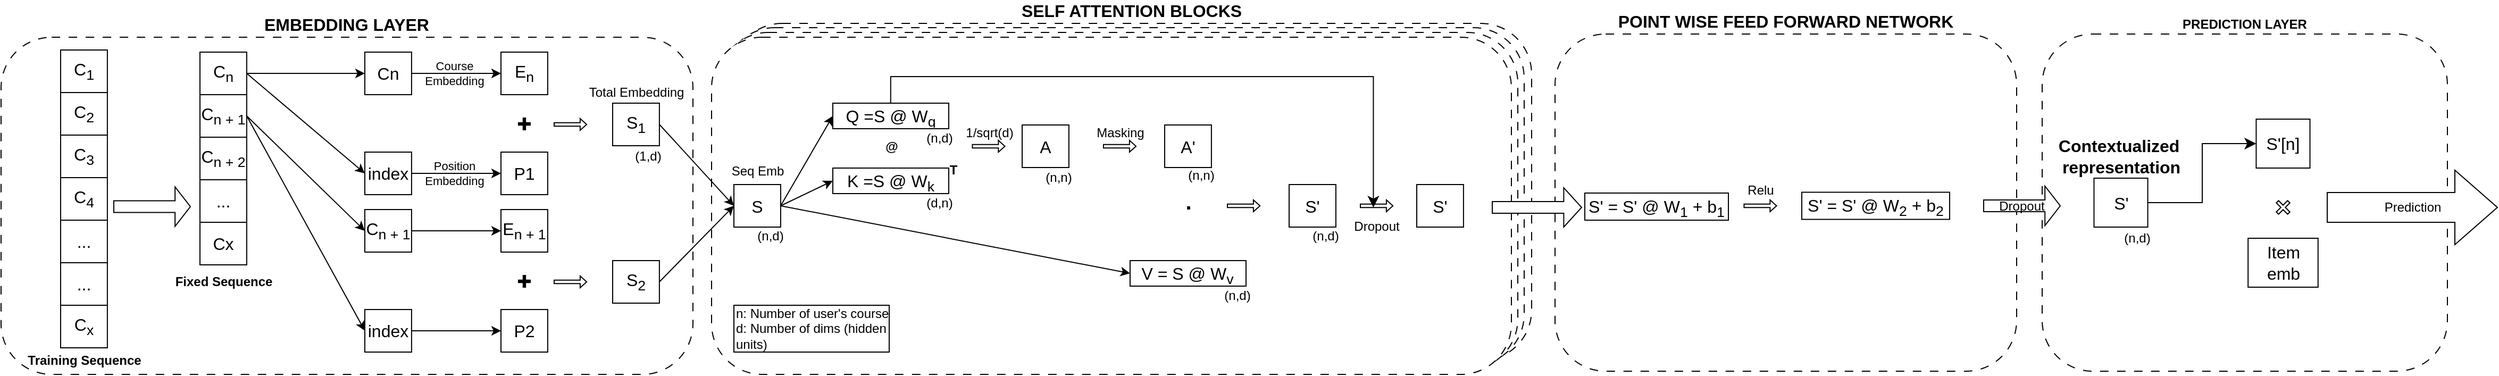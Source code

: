 <mxfile version="26.2.13">
  <diagram name="SELF_ATTENTION_LAYER" id="ycd4AqWMqtb6JNKQn1Xa">
    <mxGraphModel dx="1115" dy="412" grid="0" gridSize="10" guides="1" tooltips="1" connect="1" arrows="1" fold="1" page="0" pageScale="1" pageWidth="850" pageHeight="1100" math="0" shadow="0">
      <root>
        <mxCell id="0" />
        <mxCell id="1" parent="0" />
        <mxCell id="j9KJ5yuXrT_S9AdhNe95-25" value="&lt;b&gt;PREDICTION LAYER&lt;/b&gt;" style="rounded=1;whiteSpace=wrap;html=1;dashed=1;dashPattern=8 8;labelPosition=center;verticalLabelPosition=top;align=center;verticalAlign=bottom;" parent="1" vertex="1">
          <mxGeometry x="1712" y="216" width="381" height="317" as="geometry" />
        </mxCell>
        <mxCell id="j9KJ5yuXrT_S9AdhNe95-22" value="&lt;b&gt;&lt;font style=&quot;font-size: 16px;&quot;&gt;SELF ATTENTION BLOCKS&lt;/font&gt;&lt;/b&gt;" style="rounded=1;whiteSpace=wrap;html=1;dashed=1;dashPattern=8 8;labelPosition=center;verticalLabelPosition=top;align=center;verticalAlign=bottom;" parent="1" vertex="1">
          <mxGeometry x="480" y="206" width="752" height="317" as="geometry" />
        </mxCell>
        <mxCell id="j9KJ5yuXrT_S9AdhNe95-24" value="" style="rounded=1;whiteSpace=wrap;html=1;dashed=1;dashPattern=8 8;labelPosition=center;verticalLabelPosition=top;align=center;verticalAlign=bottom;" parent="1" vertex="1">
          <mxGeometry x="473" y="210" width="752" height="317" as="geometry" />
        </mxCell>
        <mxCell id="j9KJ5yuXrT_S9AdhNe95-23" value="" style="rounded=1;whiteSpace=wrap;html=1;dashed=1;dashPattern=8 8;labelPosition=center;verticalLabelPosition=top;align=center;verticalAlign=bottom;" parent="1" vertex="1">
          <mxGeometry x="467" y="214.5" width="752" height="317" as="geometry" />
        </mxCell>
        <mxCell id="j9KJ5yuXrT_S9AdhNe95-2" value="&lt;b&gt;&lt;font style=&quot;font-size: 16px;&quot;&gt;EMBEDDING LAYER&lt;/font&gt;&lt;/b&gt;" style="rounded=1;whiteSpace=wrap;html=1;dashed=1;dashPattern=8 8;labelPosition=center;verticalLabelPosition=top;align=center;verticalAlign=bottom;" parent="1" vertex="1">
          <mxGeometry x="-207" y="219" width="650.48" height="317" as="geometry" />
        </mxCell>
        <mxCell id="rvzsoMnx6y7NhFi0UlCl-1" value="" style="rounded=1;whiteSpace=wrap;html=1;dashed=1;dashPattern=8 8;labelPosition=center;verticalLabelPosition=top;align=center;verticalAlign=bottom;" parent="1" vertex="1">
          <mxGeometry x="461" y="219" width="752" height="317" as="geometry" />
        </mxCell>
        <mxCell id="rvzsoMnx6y7NhFi0UlCl-27" value="" style="group" parent="1" vertex="1" connectable="0">
          <mxGeometry x="-29.02" y="194" width="62" height="239" as="geometry" />
        </mxCell>
        <mxCell id="rvzsoMnx6y7NhFi0UlCl-3" value="" style="shape=table;startSize=0;container=1;collapsible=0;childLayout=tableLayout;fontSize=16;" parent="rvzsoMnx6y7NhFi0UlCl-27" vertex="1">
          <mxGeometry x="9.02" y="39" width="43.952" height="200" as="geometry" />
        </mxCell>
        <mxCell id="rvzsoMnx6y7NhFi0UlCl-24" style="shape=tableRow;horizontal=0;startSize=0;swimlaneHead=0;swimlaneBody=0;strokeColor=inherit;top=0;left=0;bottom=0;right=0;collapsible=0;dropTarget=0;fillColor=none;points=[[0,0.5],[1,0.5]];portConstraint=eastwest;fontSize=16;" parent="rvzsoMnx6y7NhFi0UlCl-3" vertex="1">
          <mxGeometry width="43.952" height="40" as="geometry" />
        </mxCell>
        <mxCell id="rvzsoMnx6y7NhFi0UlCl-25" value="C&lt;sub&gt;n&lt;/sub&gt;" style="shape=partialRectangle;html=1;whiteSpace=wrap;connectable=0;strokeColor=inherit;overflow=hidden;fillColor=none;top=0;left=0;bottom=0;right=0;pointerEvents=1;fontSize=16;" parent="rvzsoMnx6y7NhFi0UlCl-24" vertex="1">
          <mxGeometry width="44" height="40" as="geometry">
            <mxRectangle width="44" height="40" as="alternateBounds" />
          </mxGeometry>
        </mxCell>
        <mxCell id="rvzsoMnx6y7NhFi0UlCl-22" style="shape=tableRow;horizontal=0;startSize=0;swimlaneHead=0;swimlaneBody=0;strokeColor=inherit;top=0;left=0;bottom=0;right=0;collapsible=0;dropTarget=0;fillColor=none;points=[[0,0.5],[1,0.5]];portConstraint=eastwest;fontSize=16;" parent="rvzsoMnx6y7NhFi0UlCl-3" vertex="1">
          <mxGeometry y="40" width="43.952" height="40" as="geometry" />
        </mxCell>
        <mxCell id="rvzsoMnx6y7NhFi0UlCl-23" value="C&lt;sub&gt;n + 1&lt;/sub&gt;" style="shape=partialRectangle;html=1;whiteSpace=wrap;connectable=0;strokeColor=inherit;overflow=hidden;fillColor=none;top=0;left=0;bottom=0;right=0;pointerEvents=1;fontSize=16;" parent="rvzsoMnx6y7NhFi0UlCl-22" vertex="1">
          <mxGeometry width="44" height="40" as="geometry">
            <mxRectangle width="44" height="40" as="alternateBounds" />
          </mxGeometry>
        </mxCell>
        <mxCell id="rvzsoMnx6y7NhFi0UlCl-4" value="" style="shape=tableRow;horizontal=0;startSize=0;swimlaneHead=0;swimlaneBody=0;strokeColor=inherit;top=0;left=0;bottom=0;right=0;collapsible=0;dropTarget=0;fillColor=none;points=[[0,0.5],[1,0.5]];portConstraint=eastwest;fontSize=16;" parent="rvzsoMnx6y7NhFi0UlCl-3" vertex="1">
          <mxGeometry y="80" width="43.952" height="40" as="geometry" />
        </mxCell>
        <mxCell id="rvzsoMnx6y7NhFi0UlCl-5" value="C&lt;sub&gt;n + 2&lt;/sub&gt;" style="shape=partialRectangle;html=1;whiteSpace=wrap;connectable=0;strokeColor=inherit;overflow=hidden;fillColor=none;top=0;left=0;bottom=0;right=0;pointerEvents=1;fontSize=16;" parent="rvzsoMnx6y7NhFi0UlCl-4" vertex="1">
          <mxGeometry width="44" height="40" as="geometry">
            <mxRectangle width="44" height="40" as="alternateBounds" />
          </mxGeometry>
        </mxCell>
        <mxCell id="rvzsoMnx6y7NhFi0UlCl-8" value="" style="shape=tableRow;horizontal=0;startSize=0;swimlaneHead=0;swimlaneBody=0;strokeColor=inherit;top=0;left=0;bottom=0;right=0;collapsible=0;dropTarget=0;fillColor=none;points=[[0,0.5],[1,0.5]];portConstraint=eastwest;fontSize=16;" parent="rvzsoMnx6y7NhFi0UlCl-3" vertex="1">
          <mxGeometry y="120" width="43.952" height="40" as="geometry" />
        </mxCell>
        <mxCell id="rvzsoMnx6y7NhFi0UlCl-9" value="..." style="shape=partialRectangle;html=1;whiteSpace=wrap;connectable=0;strokeColor=inherit;overflow=hidden;fillColor=none;top=0;left=0;bottom=0;right=0;pointerEvents=1;fontSize=16;" parent="rvzsoMnx6y7NhFi0UlCl-8" vertex="1">
          <mxGeometry width="44" height="40" as="geometry">
            <mxRectangle width="44" height="40" as="alternateBounds" />
          </mxGeometry>
        </mxCell>
        <mxCell id="rvzsoMnx6y7NhFi0UlCl-12" value="" style="shape=tableRow;horizontal=0;startSize=0;swimlaneHead=0;swimlaneBody=0;strokeColor=inherit;top=0;left=0;bottom=0;right=0;collapsible=0;dropTarget=0;fillColor=none;points=[[0,0.5],[1,0.5]];portConstraint=eastwest;fontSize=16;" parent="rvzsoMnx6y7NhFi0UlCl-3" vertex="1">
          <mxGeometry y="160" width="43.952" height="40" as="geometry" />
        </mxCell>
        <mxCell id="rvzsoMnx6y7NhFi0UlCl-13" value="Cx" style="shape=partialRectangle;html=1;whiteSpace=wrap;connectable=0;strokeColor=inherit;overflow=hidden;fillColor=none;top=0;left=0;bottom=0;right=0;pointerEvents=1;fontSize=16;" parent="rvzsoMnx6y7NhFi0UlCl-12" vertex="1">
          <mxGeometry width="44" height="40" as="geometry">
            <mxRectangle width="44" height="40" as="alternateBounds" />
          </mxGeometry>
        </mxCell>
        <mxCell id="rvzsoMnx6y7NhFi0UlCl-28" value="" style="endArrow=classic;html=1;rounded=0;exitX=1;exitY=0.5;exitDx=0;exitDy=0;entryX=0;entryY=0.5;entryDx=0;entryDy=0;" parent="1" source="rvzsoMnx6y7NhFi0UlCl-24" target="rvzsoMnx6y7NhFi0UlCl-30" edge="1">
          <mxGeometry width="50" height="50" relative="1" as="geometry">
            <mxPoint x="181" y="346" as="sourcePoint" />
            <mxPoint x="231" y="296" as="targetPoint" />
          </mxGeometry>
        </mxCell>
        <mxCell id="rvzsoMnx6y7NhFi0UlCl-29" value="" style="shape=table;startSize=0;container=1;collapsible=0;childLayout=tableLayout;fontSize=16;" parent="1" vertex="1">
          <mxGeometry x="135" y="233" width="43.952" height="40" as="geometry" />
        </mxCell>
        <mxCell id="rvzsoMnx6y7NhFi0UlCl-30" style="shape=tableRow;horizontal=0;startSize=0;swimlaneHead=0;swimlaneBody=0;strokeColor=inherit;top=0;left=0;bottom=0;right=0;collapsible=0;dropTarget=0;fillColor=none;points=[[0,0.5],[1,0.5]];portConstraint=eastwest;fontSize=16;" parent="rvzsoMnx6y7NhFi0UlCl-29" vertex="1">
          <mxGeometry width="43.952" height="40" as="geometry" />
        </mxCell>
        <mxCell id="rvzsoMnx6y7NhFi0UlCl-31" value="Cn" style="shape=partialRectangle;html=1;whiteSpace=wrap;connectable=0;strokeColor=inherit;overflow=hidden;fillColor=none;top=0;left=0;bottom=0;right=0;pointerEvents=1;fontSize=16;" parent="rvzsoMnx6y7NhFi0UlCl-30" vertex="1">
          <mxGeometry width="44" height="40" as="geometry">
            <mxRectangle width="44" height="40" as="alternateBounds" />
          </mxGeometry>
        </mxCell>
        <mxCell id="rvzsoMnx6y7NhFi0UlCl-44" value="" style="shape=table;startSize=0;container=1;collapsible=0;childLayout=tableLayout;fontSize=16;" parent="1" vertex="1">
          <mxGeometry x="135" y="327" width="43.952" height="40" as="geometry" />
        </mxCell>
        <mxCell id="rvzsoMnx6y7NhFi0UlCl-45" style="shape=tableRow;horizontal=0;startSize=0;swimlaneHead=0;swimlaneBody=0;strokeColor=inherit;top=0;left=0;bottom=0;right=0;collapsible=0;dropTarget=0;fillColor=none;points=[[0,0.5],[1,0.5]];portConstraint=eastwest;fontSize=16;" parent="rvzsoMnx6y7NhFi0UlCl-44" vertex="1">
          <mxGeometry width="43.952" height="40" as="geometry" />
        </mxCell>
        <mxCell id="rvzsoMnx6y7NhFi0UlCl-46" value="index" style="shape=partialRectangle;html=1;whiteSpace=wrap;connectable=0;strokeColor=inherit;overflow=hidden;fillColor=none;top=0;left=0;bottom=0;right=0;pointerEvents=1;fontSize=16;" parent="rvzsoMnx6y7NhFi0UlCl-45" vertex="1">
          <mxGeometry width="44" height="40" as="geometry">
            <mxRectangle width="44" height="40" as="alternateBounds" />
          </mxGeometry>
        </mxCell>
        <mxCell id="rvzsoMnx6y7NhFi0UlCl-48" value="" style="endArrow=classic;html=1;rounded=0;exitX=1;exitY=0.5;exitDx=0;exitDy=0;entryX=0;entryY=0.5;entryDx=0;entryDy=0;" parent="1" source="rvzsoMnx6y7NhFi0UlCl-24" target="rvzsoMnx6y7NhFi0UlCl-45" edge="1">
          <mxGeometry width="50" height="50" relative="1" as="geometry">
            <mxPoint x="34" y="263" as="sourcePoint" />
            <mxPoint x="145" y="263" as="targetPoint" />
          </mxGeometry>
        </mxCell>
        <mxCell id="rvzsoMnx6y7NhFi0UlCl-49" value="" style="shape=table;startSize=0;container=1;collapsible=0;childLayout=tableLayout;fontSize=16;" parent="1" vertex="1">
          <mxGeometry x="263" y="233" width="43.952" height="40" as="geometry" />
        </mxCell>
        <mxCell id="rvzsoMnx6y7NhFi0UlCl-50" style="shape=tableRow;horizontal=0;startSize=0;swimlaneHead=0;swimlaneBody=0;strokeColor=inherit;top=0;left=0;bottom=0;right=0;collapsible=0;dropTarget=0;fillColor=none;points=[[0,0.5],[1,0.5]];portConstraint=eastwest;fontSize=16;" parent="rvzsoMnx6y7NhFi0UlCl-49" vertex="1">
          <mxGeometry width="43.952" height="40" as="geometry" />
        </mxCell>
        <mxCell id="rvzsoMnx6y7NhFi0UlCl-51" value="E&lt;sub&gt;n&lt;/sub&gt;" style="shape=partialRectangle;html=1;whiteSpace=wrap;connectable=0;strokeColor=inherit;overflow=hidden;fillColor=none;top=0;left=0;bottom=0;right=0;pointerEvents=1;fontSize=16;" parent="rvzsoMnx6y7NhFi0UlCl-50" vertex="1">
          <mxGeometry width="44" height="40" as="geometry">
            <mxRectangle width="44" height="40" as="alternateBounds" />
          </mxGeometry>
        </mxCell>
        <mxCell id="rvzsoMnx6y7NhFi0UlCl-52" value="" style="shape=table;startSize=0;container=1;collapsible=0;childLayout=tableLayout;fontSize=16;" parent="1" vertex="1">
          <mxGeometry x="263" y="327" width="43.952" height="40" as="geometry" />
        </mxCell>
        <mxCell id="rvzsoMnx6y7NhFi0UlCl-53" style="shape=tableRow;horizontal=0;startSize=0;swimlaneHead=0;swimlaneBody=0;strokeColor=inherit;top=0;left=0;bottom=0;right=0;collapsible=0;dropTarget=0;fillColor=none;points=[[0,0.5],[1,0.5]];portConstraint=eastwest;fontSize=16;" parent="rvzsoMnx6y7NhFi0UlCl-52" vertex="1">
          <mxGeometry width="43.952" height="40" as="geometry" />
        </mxCell>
        <mxCell id="rvzsoMnx6y7NhFi0UlCl-54" value="P1" style="shape=partialRectangle;html=1;whiteSpace=wrap;connectable=0;strokeColor=inherit;overflow=hidden;fillColor=none;top=0;left=0;bottom=0;right=0;pointerEvents=1;fontSize=16;" parent="rvzsoMnx6y7NhFi0UlCl-53" vertex="1">
          <mxGeometry width="44" height="40" as="geometry">
            <mxRectangle width="44" height="40" as="alternateBounds" />
          </mxGeometry>
        </mxCell>
        <mxCell id="rvzsoMnx6y7NhFi0UlCl-55" value="" style="endArrow=classic;html=1;rounded=0;exitX=1;exitY=0.5;exitDx=0;exitDy=0;entryX=0;entryY=0.5;entryDx=0;entryDy=0;" parent="1" source="rvzsoMnx6y7NhFi0UlCl-30" target="rvzsoMnx6y7NhFi0UlCl-50" edge="1">
          <mxGeometry width="50" height="50" relative="1" as="geometry">
            <mxPoint x="177" y="252.76" as="sourcePoint" />
            <mxPoint x="288" y="252.76" as="targetPoint" />
          </mxGeometry>
        </mxCell>
        <mxCell id="rvzsoMnx6y7NhFi0UlCl-56" value="Course&lt;div&gt;Embedding&lt;/div&gt;" style="edgeLabel;html=1;align=center;verticalAlign=middle;resizable=0;points=[];labelBackgroundColor=none;" parent="rvzsoMnx6y7NhFi0UlCl-55" vertex="1" connectable="0">
          <mxGeometry x="-0.059" relative="1" as="geometry">
            <mxPoint as="offset" />
          </mxGeometry>
        </mxCell>
        <mxCell id="rvzsoMnx6y7NhFi0UlCl-58" value="" style="endArrow=classic;html=1;rounded=0;exitX=1;exitY=0.5;exitDx=0;exitDy=0;entryX=0;entryY=0.5;entryDx=0;entryDy=0;" parent="1" source="rvzsoMnx6y7NhFi0UlCl-45" target="rvzsoMnx6y7NhFi0UlCl-53" edge="1">
          <mxGeometry width="50" height="50" relative="1" as="geometry">
            <mxPoint x="185" y="310" as="sourcePoint" />
            <mxPoint x="269" y="310" as="targetPoint" />
          </mxGeometry>
        </mxCell>
        <mxCell id="rvzsoMnx6y7NhFi0UlCl-59" value="Position&lt;div&gt;Embedding&lt;/div&gt;" style="edgeLabel;html=1;align=center;verticalAlign=middle;resizable=0;points=[];labelBackgroundColor=none;" parent="rvzsoMnx6y7NhFi0UlCl-58" vertex="1" connectable="0">
          <mxGeometry x="-0.059" relative="1" as="geometry">
            <mxPoint as="offset" />
          </mxGeometry>
        </mxCell>
        <mxCell id="rvzsoMnx6y7NhFi0UlCl-60" value="" style="shape=cross;whiteSpace=wrap;html=1;fillColor=#000000;" parent="1" vertex="1">
          <mxGeometry x="279.48" y="295" width="11" height="11" as="geometry" />
        </mxCell>
        <mxCell id="rvzsoMnx6y7NhFi0UlCl-64" value="" style="shape=table;startSize=0;container=1;collapsible=0;childLayout=tableLayout;fontSize=16;" parent="1" vertex="1">
          <mxGeometry x="482" y="357.5" width="43.952" height="40" as="geometry" />
        </mxCell>
        <mxCell id="rvzsoMnx6y7NhFi0UlCl-65" style="shape=tableRow;horizontal=0;startSize=0;swimlaneHead=0;swimlaneBody=0;strokeColor=inherit;top=0;left=0;bottom=0;right=0;collapsible=0;dropTarget=0;fillColor=none;points=[[0,0.5],[1,0.5]];portConstraint=eastwest;fontSize=16;" parent="rvzsoMnx6y7NhFi0UlCl-64" vertex="1">
          <mxGeometry width="43.952" height="40" as="geometry" />
        </mxCell>
        <mxCell id="rvzsoMnx6y7NhFi0UlCl-66" value="S" style="shape=partialRectangle;html=1;whiteSpace=wrap;connectable=0;strokeColor=inherit;overflow=hidden;fillColor=none;top=0;left=0;bottom=0;right=0;pointerEvents=1;fontSize=16;" parent="rvzsoMnx6y7NhFi0UlCl-65" vertex="1">
          <mxGeometry width="44" height="40" as="geometry">
            <mxRectangle width="44" height="40" as="alternateBounds" />
          </mxGeometry>
        </mxCell>
        <mxCell id="rvzsoMnx6y7NhFi0UlCl-67" value="Total Embedding" style="text;html=1;align=center;verticalAlign=middle;resizable=0;points=[];autosize=1;strokeColor=none;fillColor=none;" parent="1" vertex="1">
          <mxGeometry x="336.48" y="257.5" width="107" height="26" as="geometry" />
        </mxCell>
        <mxCell id="rvzsoMnx6y7NhFi0UlCl-73" value="" style="shape=table;startSize=0;container=1;collapsible=0;childLayout=tableLayout;fontSize=16;" parent="1" vertex="1">
          <mxGeometry x="575" y="281" width="109" height="24" as="geometry" />
        </mxCell>
        <mxCell id="rvzsoMnx6y7NhFi0UlCl-74" style="shape=tableRow;horizontal=0;startSize=0;swimlaneHead=0;swimlaneBody=0;strokeColor=inherit;top=0;left=0;bottom=0;right=0;collapsible=0;dropTarget=0;fillColor=none;points=[[0,0.5],[1,0.5]];portConstraint=eastwest;fontSize=16;" parent="rvzsoMnx6y7NhFi0UlCl-73" vertex="1">
          <mxGeometry width="109" height="24" as="geometry" />
        </mxCell>
        <mxCell id="rvzsoMnx6y7NhFi0UlCl-75" value="Q =S @ W&lt;sub&gt;q&lt;/sub&gt;" style="shape=partialRectangle;html=1;whiteSpace=wrap;connectable=0;strokeColor=inherit;overflow=hidden;fillColor=none;top=0;left=0;bottom=0;right=0;pointerEvents=1;fontSize=16;" parent="rvzsoMnx6y7NhFi0UlCl-74" vertex="1">
          <mxGeometry width="109" height="24" as="geometry">
            <mxRectangle width="109" height="24" as="alternateBounds" />
          </mxGeometry>
        </mxCell>
        <mxCell id="rvzsoMnx6y7NhFi0UlCl-76" value="" style="shape=table;startSize=0;container=1;collapsible=0;childLayout=tableLayout;fontSize=16;" parent="1" vertex="1">
          <mxGeometry x="575" y="342" width="109" height="24" as="geometry" />
        </mxCell>
        <mxCell id="rvzsoMnx6y7NhFi0UlCl-77" style="shape=tableRow;horizontal=0;startSize=0;swimlaneHead=0;swimlaneBody=0;strokeColor=inherit;top=0;left=0;bottom=0;right=0;collapsible=0;dropTarget=0;fillColor=none;points=[[0,0.5],[1,0.5]];portConstraint=eastwest;fontSize=16;" parent="rvzsoMnx6y7NhFi0UlCl-76" vertex="1">
          <mxGeometry width="109" height="24" as="geometry" />
        </mxCell>
        <mxCell id="rvzsoMnx6y7NhFi0UlCl-78" value="K =S @ W&lt;sub&gt;k&lt;/sub&gt;" style="shape=partialRectangle;html=1;whiteSpace=wrap;connectable=0;strokeColor=inherit;overflow=hidden;fillColor=none;top=0;left=0;bottom=0;right=0;pointerEvents=1;fontSize=16;" parent="rvzsoMnx6y7NhFi0UlCl-77" vertex="1">
          <mxGeometry width="109" height="24" as="geometry">
            <mxRectangle width="109" height="24" as="alternateBounds" />
          </mxGeometry>
        </mxCell>
        <mxCell id="rvzsoMnx6y7NhFi0UlCl-80" value="" style="shape=table;startSize=0;container=1;collapsible=0;childLayout=tableLayout;fontSize=16;" parent="1" vertex="1">
          <mxGeometry x="854.48" y="429" width="109" height="24" as="geometry" />
        </mxCell>
        <mxCell id="rvzsoMnx6y7NhFi0UlCl-81" style="shape=tableRow;horizontal=0;startSize=0;swimlaneHead=0;swimlaneBody=0;strokeColor=inherit;top=0;left=0;bottom=0;right=0;collapsible=0;dropTarget=0;fillColor=none;points=[[0,0.5],[1,0.5]];portConstraint=eastwest;fontSize=16;" parent="rvzsoMnx6y7NhFi0UlCl-80" vertex="1">
          <mxGeometry width="109" height="24" as="geometry" />
        </mxCell>
        <mxCell id="rvzsoMnx6y7NhFi0UlCl-82" value="V = S @ W&lt;sub&gt;v&lt;/sub&gt;" style="shape=partialRectangle;html=1;whiteSpace=wrap;connectable=0;strokeColor=inherit;overflow=hidden;fillColor=none;top=0;left=0;bottom=0;right=0;pointerEvents=1;fontSize=16;" parent="rvzsoMnx6y7NhFi0UlCl-81" vertex="1">
          <mxGeometry width="109" height="24" as="geometry">
            <mxRectangle width="109" height="24" as="alternateBounds" />
          </mxGeometry>
        </mxCell>
        <mxCell id="rvzsoMnx6y7NhFi0UlCl-83" value="" style="endArrow=classic;html=1;rounded=0;exitX=1;exitY=0.5;exitDx=0;exitDy=0;entryX=0;entryY=0.5;entryDx=0;entryDy=0;" parent="1" source="rvzsoMnx6y7NhFi0UlCl-64" target="rvzsoMnx6y7NhFi0UlCl-74" edge="1">
          <mxGeometry width="50" height="50" relative="1" as="geometry">
            <mxPoint x="497" y="322.5" as="sourcePoint" />
            <mxPoint x="547" y="272.5" as="targetPoint" />
          </mxGeometry>
        </mxCell>
        <mxCell id="rvzsoMnx6y7NhFi0UlCl-84" value="" style="endArrow=classic;html=1;rounded=0;exitX=1;exitY=0.5;exitDx=0;exitDy=0;entryX=0;entryY=0.5;entryDx=0;entryDy=0;" parent="1" source="rvzsoMnx6y7NhFi0UlCl-64" target="rvzsoMnx6y7NhFi0UlCl-77" edge="1">
          <mxGeometry width="50" height="50" relative="1" as="geometry">
            <mxPoint x="536" y="311.5" as="sourcePoint" />
            <mxPoint x="585" y="279.5" as="targetPoint" />
          </mxGeometry>
        </mxCell>
        <mxCell id="rvzsoMnx6y7NhFi0UlCl-85" value="" style="endArrow=classic;html=1;rounded=0;exitX=1;exitY=0.5;exitDx=0;exitDy=0;entryX=0;entryY=0.5;entryDx=0;entryDy=0;" parent="1" source="rvzsoMnx6y7NhFi0UlCl-64" target="rvzsoMnx6y7NhFi0UlCl-81" edge="1">
          <mxGeometry width="50" height="50" relative="1" as="geometry">
            <mxPoint x="536" y="311.5" as="sourcePoint" />
            <mxPoint x="585" y="310.5" as="targetPoint" />
          </mxGeometry>
        </mxCell>
        <mxCell id="rvzsoMnx6y7NhFi0UlCl-87" value="" style="shape=singleArrow;whiteSpace=wrap;html=1;" parent="1" vertex="1">
          <mxGeometry x="706.22" y="316" width="30.56" height="11" as="geometry" />
        </mxCell>
        <mxCell id="rvzsoMnx6y7NhFi0UlCl-88" value="1/sqrt(d)" style="text;html=1;align=center;verticalAlign=middle;resizable=0;points=[];autosize=1;strokeColor=none;fillColor=none;" parent="1" vertex="1">
          <mxGeometry x="690" y="295.5" width="63" height="26" as="geometry" />
        </mxCell>
        <mxCell id="rvzsoMnx6y7NhFi0UlCl-91" value="&lt;b&gt;@&lt;/b&gt;" style="text;html=1;align=center;verticalAlign=middle;resizable=0;points=[];autosize=1;strokeColor=none;fillColor=none;" parent="1" vertex="1">
          <mxGeometry x="614.5" y="308.5" width="30" height="26" as="geometry" />
        </mxCell>
        <mxCell id="rvzsoMnx6y7NhFi0UlCl-92" value="&lt;b&gt;T&lt;/b&gt;" style="text;html=1;align=center;verticalAlign=middle;resizable=0;points=[];autosize=1;strokeColor=none;fillColor=none;" parent="1" vertex="1">
          <mxGeometry x="675" y="330.5" width="25" height="26" as="geometry" />
        </mxCell>
        <mxCell id="rvzsoMnx6y7NhFi0UlCl-96" value="" style="shape=table;startSize=0;container=1;collapsible=0;childLayout=tableLayout;fontSize=16;" parent="1" vertex="1">
          <mxGeometry x="753" y="301.5" width="43.952" height="40" as="geometry" />
        </mxCell>
        <mxCell id="rvzsoMnx6y7NhFi0UlCl-97" style="shape=tableRow;horizontal=0;startSize=0;swimlaneHead=0;swimlaneBody=0;strokeColor=inherit;top=0;left=0;bottom=0;right=0;collapsible=0;dropTarget=0;fillColor=none;points=[[0,0.5],[1,0.5]];portConstraint=eastwest;fontSize=16;" parent="rvzsoMnx6y7NhFi0UlCl-96" vertex="1">
          <mxGeometry width="43.952" height="40" as="geometry" />
        </mxCell>
        <mxCell id="rvzsoMnx6y7NhFi0UlCl-98" value="A" style="shape=partialRectangle;html=1;whiteSpace=wrap;connectable=0;strokeColor=inherit;overflow=hidden;fillColor=none;top=0;left=0;bottom=0;right=0;pointerEvents=1;fontSize=16;" parent="rvzsoMnx6y7NhFi0UlCl-97" vertex="1">
          <mxGeometry width="44" height="40" as="geometry">
            <mxRectangle width="44" height="40" as="alternateBounds" />
          </mxGeometry>
        </mxCell>
        <mxCell id="rvzsoMnx6y7NhFi0UlCl-99" value="&lt;font style=&quot;font-size: 20px;&quot;&gt;&lt;b&gt;.&lt;/b&gt;&lt;/font&gt;" style="text;html=1;align=center;verticalAlign=middle;resizable=0;points=[];autosize=1;strokeColor=none;fillColor=none;" parent="1" vertex="1">
          <mxGeometry x="896.98" y="355" width="24" height="36" as="geometry" />
        </mxCell>
        <mxCell id="rvzsoMnx6y7NhFi0UlCl-100" value="" style="shape=singleArrow;whiteSpace=wrap;html=1;" parent="1" vertex="1">
          <mxGeometry x="313" y="295.5" width="30.56" height="11" as="geometry" />
        </mxCell>
        <mxCell id="rvzsoMnx6y7NhFi0UlCl-101" value="" style="shape=table;startSize=0;container=1;collapsible=0;childLayout=tableLayout;fontSize=16;" parent="1" vertex="1">
          <mxGeometry x="368" y="281" width="43.952" height="40" as="geometry" />
        </mxCell>
        <mxCell id="rvzsoMnx6y7NhFi0UlCl-102" style="shape=tableRow;horizontal=0;startSize=0;swimlaneHead=0;swimlaneBody=0;strokeColor=inherit;top=0;left=0;bottom=0;right=0;collapsible=0;dropTarget=0;fillColor=none;points=[[0,0.5],[1,0.5]];portConstraint=eastwest;fontSize=16;" parent="rvzsoMnx6y7NhFi0UlCl-101" vertex="1">
          <mxGeometry width="43.952" height="40" as="geometry" />
        </mxCell>
        <mxCell id="rvzsoMnx6y7NhFi0UlCl-103" value="S&lt;sub&gt;1&lt;/sub&gt;" style="shape=partialRectangle;html=1;whiteSpace=wrap;connectable=0;strokeColor=inherit;overflow=hidden;fillColor=none;top=0;left=0;bottom=0;right=0;pointerEvents=1;fontSize=16;" parent="rvzsoMnx6y7NhFi0UlCl-102" vertex="1">
          <mxGeometry width="44" height="40" as="geometry">
            <mxRectangle width="44" height="40" as="alternateBounds" />
          </mxGeometry>
        </mxCell>
        <mxCell id="rvzsoMnx6y7NhFi0UlCl-104" value="" style="endArrow=classic;html=1;rounded=0;exitX=1;exitY=0.5;exitDx=0;exitDy=0;entryX=0;entryY=0.5;entryDx=0;entryDy=0;" parent="1" source="rvzsoMnx6y7NhFi0UlCl-102" target="rvzsoMnx6y7NhFi0UlCl-65" edge="1">
          <mxGeometry width="50" height="50" relative="1" as="geometry">
            <mxPoint x="439" y="300" as="sourcePoint" />
            <mxPoint x="489" y="250" as="targetPoint" />
          </mxGeometry>
        </mxCell>
        <mxCell id="rvzsoMnx6y7NhFi0UlCl-105" value="Seq Emb" style="text;html=1;align=center;verticalAlign=middle;resizable=0;points=[];autosize=1;strokeColor=none;fillColor=none;" parent="1" vertex="1">
          <mxGeometry x="470.48" y="331.5" width="67" height="26" as="geometry" />
        </mxCell>
        <mxCell id="rvzsoMnx6y7NhFi0UlCl-132" value="" style="shape=table;startSize=0;container=1;collapsible=0;childLayout=tableLayout;fontSize=16;" parent="1" vertex="1">
          <mxGeometry x="135" y="381" width="43.952" height="40" as="geometry" />
        </mxCell>
        <mxCell id="rvzsoMnx6y7NhFi0UlCl-133" style="shape=tableRow;horizontal=0;startSize=0;swimlaneHead=0;swimlaneBody=0;strokeColor=inherit;top=0;left=0;bottom=0;right=0;collapsible=0;dropTarget=0;fillColor=none;points=[[0,0.5],[1,0.5]];portConstraint=eastwest;fontSize=16;" parent="rvzsoMnx6y7NhFi0UlCl-132" vertex="1">
          <mxGeometry width="43.952" height="40" as="geometry" />
        </mxCell>
        <mxCell id="rvzsoMnx6y7NhFi0UlCl-134" value="C&lt;sub&gt;n + 1&lt;/sub&gt;" style="shape=partialRectangle;html=1;whiteSpace=wrap;connectable=0;strokeColor=inherit;overflow=hidden;fillColor=none;top=0;left=0;bottom=0;right=0;pointerEvents=1;fontSize=16;" parent="rvzsoMnx6y7NhFi0UlCl-133" vertex="1">
          <mxGeometry width="44" height="40" as="geometry">
            <mxRectangle width="44" height="40" as="alternateBounds" />
          </mxGeometry>
        </mxCell>
        <mxCell id="rvzsoMnx6y7NhFi0UlCl-135" value="" style="shape=table;startSize=0;container=1;collapsible=0;childLayout=tableLayout;fontSize=16;" parent="1" vertex="1">
          <mxGeometry x="135" y="475" width="43.952" height="40" as="geometry" />
        </mxCell>
        <mxCell id="rvzsoMnx6y7NhFi0UlCl-136" style="shape=tableRow;horizontal=0;startSize=0;swimlaneHead=0;swimlaneBody=0;strokeColor=inherit;top=0;left=0;bottom=0;right=0;collapsible=0;dropTarget=0;fillColor=none;points=[[0,0.5],[1,0.5]];portConstraint=eastwest;fontSize=16;" parent="rvzsoMnx6y7NhFi0UlCl-135" vertex="1">
          <mxGeometry width="43.952" height="40" as="geometry" />
        </mxCell>
        <mxCell id="rvzsoMnx6y7NhFi0UlCl-137" value="index" style="shape=partialRectangle;html=1;whiteSpace=wrap;connectable=0;strokeColor=inherit;overflow=hidden;fillColor=none;top=0;left=0;bottom=0;right=0;pointerEvents=1;fontSize=16;" parent="rvzsoMnx6y7NhFi0UlCl-136" vertex="1">
          <mxGeometry width="44" height="40" as="geometry">
            <mxRectangle width="44" height="40" as="alternateBounds" />
          </mxGeometry>
        </mxCell>
        <mxCell id="rvzsoMnx6y7NhFi0UlCl-138" value="" style="shape=table;startSize=0;container=1;collapsible=0;childLayout=tableLayout;fontSize=16;" parent="1" vertex="1">
          <mxGeometry x="263" y="381" width="43.952" height="40" as="geometry" />
        </mxCell>
        <mxCell id="rvzsoMnx6y7NhFi0UlCl-139" style="shape=tableRow;horizontal=0;startSize=0;swimlaneHead=0;swimlaneBody=0;strokeColor=inherit;top=0;left=0;bottom=0;right=0;collapsible=0;dropTarget=0;fillColor=none;points=[[0,0.5],[1,0.5]];portConstraint=eastwest;fontSize=16;" parent="rvzsoMnx6y7NhFi0UlCl-138" vertex="1">
          <mxGeometry width="43.952" height="40" as="geometry" />
        </mxCell>
        <mxCell id="rvzsoMnx6y7NhFi0UlCl-140" value="E&lt;sub&gt;n + 1&lt;/sub&gt;" style="shape=partialRectangle;html=1;whiteSpace=wrap;connectable=0;strokeColor=inherit;overflow=hidden;fillColor=none;top=0;left=0;bottom=0;right=0;pointerEvents=1;fontSize=16;" parent="rvzsoMnx6y7NhFi0UlCl-139" vertex="1">
          <mxGeometry width="44" height="40" as="geometry">
            <mxRectangle width="44" height="40" as="alternateBounds" />
          </mxGeometry>
        </mxCell>
        <mxCell id="rvzsoMnx6y7NhFi0UlCl-141" value="" style="shape=table;startSize=0;container=1;collapsible=0;childLayout=tableLayout;fontSize=16;" parent="1" vertex="1">
          <mxGeometry x="263" y="475" width="43.952" height="40" as="geometry" />
        </mxCell>
        <mxCell id="rvzsoMnx6y7NhFi0UlCl-142" style="shape=tableRow;horizontal=0;startSize=0;swimlaneHead=0;swimlaneBody=0;strokeColor=inherit;top=0;left=0;bottom=0;right=0;collapsible=0;dropTarget=0;fillColor=none;points=[[0,0.5],[1,0.5]];portConstraint=eastwest;fontSize=16;" parent="rvzsoMnx6y7NhFi0UlCl-141" vertex="1">
          <mxGeometry width="43.952" height="40" as="geometry" />
        </mxCell>
        <mxCell id="rvzsoMnx6y7NhFi0UlCl-143" value="P2" style="shape=partialRectangle;html=1;whiteSpace=wrap;connectable=0;strokeColor=inherit;overflow=hidden;fillColor=none;top=0;left=0;bottom=0;right=0;pointerEvents=1;fontSize=16;" parent="rvzsoMnx6y7NhFi0UlCl-142" vertex="1">
          <mxGeometry width="44" height="40" as="geometry">
            <mxRectangle width="44" height="40" as="alternateBounds" />
          </mxGeometry>
        </mxCell>
        <mxCell id="rvzsoMnx6y7NhFi0UlCl-144" value="" style="endArrow=classic;html=1;rounded=0;exitX=1;exitY=0.5;exitDx=0;exitDy=0;entryX=0;entryY=0.5;entryDx=0;entryDy=0;" parent="1" source="rvzsoMnx6y7NhFi0UlCl-133" target="rvzsoMnx6y7NhFi0UlCl-139" edge="1">
          <mxGeometry width="50" height="50" relative="1" as="geometry">
            <mxPoint x="177" y="400.76" as="sourcePoint" />
            <mxPoint x="288" y="400.76" as="targetPoint" />
          </mxGeometry>
        </mxCell>
        <mxCell id="rvzsoMnx6y7NhFi0UlCl-146" value="" style="endArrow=classic;html=1;rounded=0;exitX=1;exitY=0.5;exitDx=0;exitDy=0;entryX=0;entryY=0.5;entryDx=0;entryDy=0;" parent="1" source="rvzsoMnx6y7NhFi0UlCl-136" target="rvzsoMnx6y7NhFi0UlCl-142" edge="1">
          <mxGeometry width="50" height="50" relative="1" as="geometry">
            <mxPoint x="185" y="458" as="sourcePoint" />
            <mxPoint x="269" y="458" as="targetPoint" />
          </mxGeometry>
        </mxCell>
        <mxCell id="rvzsoMnx6y7NhFi0UlCl-148" value="" style="shape=cross;whiteSpace=wrap;html=1;fillColor=#000000;" parent="1" vertex="1">
          <mxGeometry x="279.48" y="443" width="11" height="11" as="geometry" />
        </mxCell>
        <mxCell id="rvzsoMnx6y7NhFi0UlCl-149" value="" style="shape=singleArrow;whiteSpace=wrap;html=1;" parent="1" vertex="1">
          <mxGeometry x="313" y="443.5" width="30.56" height="11" as="geometry" />
        </mxCell>
        <mxCell id="rvzsoMnx6y7NhFi0UlCl-150" value="" style="shape=table;startSize=0;container=1;collapsible=0;childLayout=tableLayout;fontSize=16;" parent="1" vertex="1">
          <mxGeometry x="368" y="429" width="43.952" height="40" as="geometry" />
        </mxCell>
        <mxCell id="rvzsoMnx6y7NhFi0UlCl-151" style="shape=tableRow;horizontal=0;startSize=0;swimlaneHead=0;swimlaneBody=0;strokeColor=inherit;top=0;left=0;bottom=0;right=0;collapsible=0;dropTarget=0;fillColor=none;points=[[0,0.5],[1,0.5]];portConstraint=eastwest;fontSize=16;" parent="rvzsoMnx6y7NhFi0UlCl-150" vertex="1">
          <mxGeometry width="43.952" height="40" as="geometry" />
        </mxCell>
        <mxCell id="rvzsoMnx6y7NhFi0UlCl-152" value="S&lt;sub&gt;2&lt;/sub&gt;" style="shape=partialRectangle;html=1;whiteSpace=wrap;connectable=0;strokeColor=inherit;overflow=hidden;fillColor=none;top=0;left=0;bottom=0;right=0;pointerEvents=1;fontSize=16;" parent="rvzsoMnx6y7NhFi0UlCl-151" vertex="1">
          <mxGeometry width="44" height="40" as="geometry">
            <mxRectangle width="44" height="40" as="alternateBounds" />
          </mxGeometry>
        </mxCell>
        <mxCell id="rvzsoMnx6y7NhFi0UlCl-153" value="" style="endArrow=classic;html=1;rounded=0;exitX=1;exitY=0.5;exitDx=0;exitDy=0;entryX=0;entryY=0.5;entryDx=0;entryDy=0;" parent="1" source="rvzsoMnx6y7NhFi0UlCl-151" target="rvzsoMnx6y7NhFi0UlCl-65" edge="1">
          <mxGeometry width="50" height="50" relative="1" as="geometry">
            <mxPoint x="439" y="448" as="sourcePoint" />
            <mxPoint x="482" y="449" as="targetPoint" />
          </mxGeometry>
        </mxCell>
        <mxCell id="rvzsoMnx6y7NhFi0UlCl-154" value="" style="endArrow=classic;html=1;rounded=0;exitX=1;exitY=0.5;exitDx=0;exitDy=0;entryX=0;entryY=0.5;entryDx=0;entryDy=0;" parent="1" source="rvzsoMnx6y7NhFi0UlCl-22" target="rvzsoMnx6y7NhFi0UlCl-133" edge="1">
          <mxGeometry width="50" height="50" relative="1" as="geometry">
            <mxPoint x="34" y="263" as="sourcePoint" />
            <mxPoint x="145" y="357" as="targetPoint" />
          </mxGeometry>
        </mxCell>
        <mxCell id="rvzsoMnx6y7NhFi0UlCl-155" value="" style="endArrow=classic;html=1;rounded=0;exitX=1;exitY=0.5;exitDx=0;exitDy=0;entryX=0;entryY=0.5;entryDx=0;entryDy=0;" parent="1" source="rvzsoMnx6y7NhFi0UlCl-22" target="rvzsoMnx6y7NhFi0UlCl-136" edge="1">
          <mxGeometry width="50" height="50" relative="1" as="geometry">
            <mxPoint x="34" y="263" as="sourcePoint" />
            <mxPoint x="145" y="411" as="targetPoint" />
          </mxGeometry>
        </mxCell>
        <mxCell id="rvzsoMnx6y7NhFi0UlCl-158" value="" style="shape=singleArrow;whiteSpace=wrap;html=1;" parent="1" vertex="1">
          <mxGeometry x="829.48" y="316" width="30.56" height="11" as="geometry" />
        </mxCell>
        <mxCell id="rvzsoMnx6y7NhFi0UlCl-159" value="Masking" style="text;html=1;align=center;verticalAlign=middle;resizable=0;points=[];autosize=1;strokeColor=none;fillColor=none;" parent="1" vertex="1">
          <mxGeometry x="813.26" y="295.5" width="63" height="26" as="geometry" />
        </mxCell>
        <mxCell id="rvzsoMnx6y7NhFi0UlCl-160" value="" style="shape=table;startSize=0;container=1;collapsible=0;childLayout=tableLayout;fontSize=16;" parent="1" vertex="1">
          <mxGeometry x="887" y="301.5" width="43.952" height="40" as="geometry" />
        </mxCell>
        <mxCell id="rvzsoMnx6y7NhFi0UlCl-161" style="shape=tableRow;horizontal=0;startSize=0;swimlaneHead=0;swimlaneBody=0;strokeColor=inherit;top=0;left=0;bottom=0;right=0;collapsible=0;dropTarget=0;fillColor=none;points=[[0,0.5],[1,0.5]];portConstraint=eastwest;fontSize=16;" parent="rvzsoMnx6y7NhFi0UlCl-160" vertex="1">
          <mxGeometry width="43.952" height="40" as="geometry" />
        </mxCell>
        <mxCell id="rvzsoMnx6y7NhFi0UlCl-162" value="A&#39;" style="shape=partialRectangle;html=1;whiteSpace=wrap;connectable=0;strokeColor=inherit;overflow=hidden;fillColor=none;top=0;left=0;bottom=0;right=0;pointerEvents=1;fontSize=16;" parent="rvzsoMnx6y7NhFi0UlCl-161" vertex="1">
          <mxGeometry width="44" height="40" as="geometry">
            <mxRectangle width="44" height="40" as="alternateBounds" />
          </mxGeometry>
        </mxCell>
        <mxCell id="rvzsoMnx6y7NhFi0UlCl-163" value="" style="shape=singleArrow;whiteSpace=wrap;html=1;" parent="1" vertex="1">
          <mxGeometry x="946" y="372" width="30.56" height="11" as="geometry" />
        </mxCell>
        <mxCell id="rvzsoMnx6y7NhFi0UlCl-164" value="" style="shape=table;startSize=0;container=1;collapsible=0;childLayout=tableLayout;fontSize=16;" parent="1" vertex="1">
          <mxGeometry x="1004" y="357.5" width="43.952" height="40" as="geometry" />
        </mxCell>
        <mxCell id="rvzsoMnx6y7NhFi0UlCl-165" style="shape=tableRow;horizontal=0;startSize=0;swimlaneHead=0;swimlaneBody=0;strokeColor=inherit;top=0;left=0;bottom=0;right=0;collapsible=0;dropTarget=0;fillColor=none;points=[[0,0.5],[1,0.5]];portConstraint=eastwest;fontSize=16;" parent="rvzsoMnx6y7NhFi0UlCl-164" vertex="1">
          <mxGeometry width="43.952" height="40" as="geometry" />
        </mxCell>
        <mxCell id="rvzsoMnx6y7NhFi0UlCl-166" value="S&#39;" style="shape=partialRectangle;html=1;whiteSpace=wrap;connectable=0;strokeColor=inherit;overflow=hidden;fillColor=none;top=0;left=0;bottom=0;right=0;pointerEvents=1;fontSize=16;" parent="rvzsoMnx6y7NhFi0UlCl-165" vertex="1">
          <mxGeometry width="44" height="40" as="geometry">
            <mxRectangle width="44" height="40" as="alternateBounds" />
          </mxGeometry>
        </mxCell>
        <mxCell id="rvzsoMnx6y7NhFi0UlCl-168" value="" style="shape=table;startSize=0;container=1;collapsible=0;childLayout=tableLayout;fontSize=16;" parent="1" vertex="1">
          <mxGeometry x="1124" y="357.5" width="43.952" height="40" as="geometry" />
        </mxCell>
        <mxCell id="rvzsoMnx6y7NhFi0UlCl-169" style="shape=tableRow;horizontal=0;startSize=0;swimlaneHead=0;swimlaneBody=0;strokeColor=inherit;top=0;left=0;bottom=0;right=0;collapsible=0;dropTarget=0;fillColor=none;points=[[0,0.5],[1,0.5]];portConstraint=eastwest;fontSize=16;" parent="rvzsoMnx6y7NhFi0UlCl-168" vertex="1">
          <mxGeometry width="43.952" height="40" as="geometry" />
        </mxCell>
        <mxCell id="rvzsoMnx6y7NhFi0UlCl-170" value="S&#39;" style="shape=partialRectangle;html=1;whiteSpace=wrap;connectable=0;strokeColor=inherit;overflow=hidden;fillColor=none;top=0;left=0;bottom=0;right=0;pointerEvents=1;fontSize=16;" parent="rvzsoMnx6y7NhFi0UlCl-169" vertex="1">
          <mxGeometry width="44" height="40" as="geometry">
            <mxRectangle width="44" height="40" as="alternateBounds" />
          </mxGeometry>
        </mxCell>
        <mxCell id="rvzsoMnx6y7NhFi0UlCl-172" value="Dropout" style="shape=singleArrow;whiteSpace=wrap;html=1;labelPosition=center;verticalLabelPosition=bottom;align=center;verticalAlign=top;" parent="1" vertex="1">
          <mxGeometry x="1071" y="372" width="30.56" height="11" as="geometry" />
        </mxCell>
        <mxCell id="rvzsoMnx6y7NhFi0UlCl-175" value="" style="edgeStyle=elbowEdgeStyle;elbow=vertical;endArrow=classic;html=1;curved=0;rounded=0;endSize=8;startSize=8;exitX=0.499;exitY=-0.015;exitDx=0;exitDy=0;entryX=0;entryY=0;entryDx=12.224;entryDy=7.15;entryPerimeter=0;exitPerimeter=0;" parent="1" source="rvzsoMnx6y7NhFi0UlCl-74" target="rvzsoMnx6y7NhFi0UlCl-172" edge="1">
          <mxGeometry width="50" height="50" relative="1" as="geometry">
            <mxPoint x="597" y="450" as="sourcePoint" />
            <mxPoint x="647" y="400" as="targetPoint" />
            <Array as="points">
              <mxPoint x="830" y="256" />
            </Array>
          </mxGeometry>
        </mxCell>
        <mxCell id="ADp_H2QigFvuDZXJTlt6-1" value="&lt;font style=&quot;font-size: 16px;&quot;&gt;&lt;b&gt;POINT WISE FEED FORWARD NETWORK&lt;/b&gt;&lt;/font&gt;" style="rounded=1;whiteSpace=wrap;html=1;dashed=1;dashPattern=8 8;labelPosition=center;verticalLabelPosition=top;align=center;verticalAlign=bottom;" parent="1" vertex="1">
          <mxGeometry x="1254" y="216" width="434" height="317" as="geometry" />
        </mxCell>
        <mxCell id="rvzsoMnx6y7NhFi0UlCl-176" value="" style="shape=singleArrow;whiteSpace=wrap;html=1;labelPosition=center;verticalLabelPosition=top;align=center;verticalAlign=bottom;" parent="1" vertex="1">
          <mxGeometry x="1195" y="360.5" width="84" height="37" as="geometry" />
        </mxCell>
        <mxCell id="ADp_H2QigFvuDZXJTlt6-2" value="" style="shape=table;startSize=0;container=1;collapsible=0;childLayout=tableLayout;fontSize=16;" parent="1" vertex="1">
          <mxGeometry x="1282" y="365.5" width="135" height="25.5" as="geometry" />
        </mxCell>
        <mxCell id="ADp_H2QigFvuDZXJTlt6-3" style="shape=tableRow;horizontal=0;startSize=0;swimlaneHead=0;swimlaneBody=0;strokeColor=inherit;top=0;left=0;bottom=0;right=0;collapsible=0;dropTarget=0;fillColor=none;points=[[0,0.5],[1,0.5]];portConstraint=eastwest;fontSize=16;" parent="ADp_H2QigFvuDZXJTlt6-2" vertex="1">
          <mxGeometry width="135" height="26" as="geometry" />
        </mxCell>
        <mxCell id="ADp_H2QigFvuDZXJTlt6-4" value="S&#39; = S&#39; @ W&lt;sub&gt;1&lt;/sub&gt; + b&lt;sub&gt;1&lt;/sub&gt;" style="shape=partialRectangle;html=1;whiteSpace=wrap;connectable=0;strokeColor=inherit;overflow=hidden;fillColor=none;top=0;left=0;bottom=0;right=0;pointerEvents=1;fontSize=16;" parent="ADp_H2QigFvuDZXJTlt6-3" vertex="1">
          <mxGeometry width="135" height="26" as="geometry">
            <mxRectangle width="135" height="26" as="alternateBounds" />
          </mxGeometry>
        </mxCell>
        <mxCell id="ADp_H2QigFvuDZXJTlt6-8" value="" style="shape=table;startSize=0;container=1;collapsible=0;childLayout=tableLayout;fontSize=16;" parent="1" vertex="1">
          <mxGeometry x="1486" y="364.75" width="139" height="25.5" as="geometry" />
        </mxCell>
        <mxCell id="ADp_H2QigFvuDZXJTlt6-9" style="shape=tableRow;horizontal=0;startSize=0;swimlaneHead=0;swimlaneBody=0;strokeColor=inherit;top=0;left=0;bottom=0;right=0;collapsible=0;dropTarget=0;fillColor=none;points=[[0,0.5],[1,0.5]];portConstraint=eastwest;fontSize=16;" parent="ADp_H2QigFvuDZXJTlt6-8" vertex="1">
          <mxGeometry width="139" height="26" as="geometry" />
        </mxCell>
        <mxCell id="ADp_H2QigFvuDZXJTlt6-10" value="S&#39; = S&#39; @ W&lt;sub&gt;2&lt;/sub&gt; + b&lt;sub&gt;2&lt;/sub&gt;" style="shape=partialRectangle;html=1;whiteSpace=wrap;connectable=0;strokeColor=inherit;overflow=hidden;fillColor=none;top=0;left=0;bottom=0;right=0;pointerEvents=1;fontSize=16;" parent="ADp_H2QigFvuDZXJTlt6-9" vertex="1">
          <mxGeometry width="139" height="26" as="geometry">
            <mxRectangle width="139" height="26" as="alternateBounds" />
          </mxGeometry>
        </mxCell>
        <mxCell id="ADp_H2QigFvuDZXJTlt6-11" value="Relu" style="shape=singleArrow;whiteSpace=wrap;html=1;labelPosition=center;verticalLabelPosition=top;align=center;verticalAlign=bottom;" parent="1" vertex="1">
          <mxGeometry x="1431.72" y="372" width="30.56" height="11" as="geometry" />
        </mxCell>
        <mxCell id="_snh1DIt5F8v06N409Mb-1" value="&lt;div align=&quot;left&quot;&gt;n: Number of user&#39;s course&lt;/div&gt;&lt;div align=&quot;left&quot;&gt;d: Number of dims (hidden units)&lt;/div&gt;" style="rounded=0;whiteSpace=wrap;html=1;align=left;" parent="1" vertex="1">
          <mxGeometry x="482" y="471" width="146" height="44" as="geometry" />
        </mxCell>
        <mxCell id="_snh1DIt5F8v06N409Mb-2" value="(n,d)" style="text;html=1;align=center;verticalAlign=middle;resizable=0;points=[];autosize=1;strokeColor=none;fillColor=none;" parent="1" vertex="1">
          <mxGeometry x="494" y="393" width="43" height="26" as="geometry" />
        </mxCell>
        <mxCell id="_snh1DIt5F8v06N409Mb-3" value="(1,d)" style="text;html=1;align=center;verticalAlign=middle;resizable=0;points=[];autosize=1;strokeColor=none;fillColor=none;" parent="1" vertex="1">
          <mxGeometry x="379" y="318" width="43" height="26" as="geometry" />
        </mxCell>
        <mxCell id="_snh1DIt5F8v06N409Mb-4" value="(n,d)" style="text;html=1;align=center;verticalAlign=middle;resizable=0;points=[];autosize=1;strokeColor=none;fillColor=none;" parent="1" vertex="1">
          <mxGeometry x="653" y="301" width="43" height="26" as="geometry" />
        </mxCell>
        <mxCell id="_snh1DIt5F8v06N409Mb-5" value="(d,n)" style="text;html=1;align=center;verticalAlign=middle;resizable=0;points=[];autosize=1;strokeColor=none;fillColor=none;" parent="1" vertex="1">
          <mxGeometry x="653" y="361.5" width="43" height="26" as="geometry" />
        </mxCell>
        <mxCell id="_snh1DIt5F8v06N409Mb-6" value="(n,n)" style="text;html=1;align=center;verticalAlign=middle;resizable=0;points=[];autosize=1;strokeColor=none;fillColor=none;" parent="1" vertex="1">
          <mxGeometry x="765" y="338" width="43" height="26" as="geometry" />
        </mxCell>
        <mxCell id="_snh1DIt5F8v06N409Mb-7" value="(n,n)" style="text;html=1;align=center;verticalAlign=middle;resizable=0;points=[];autosize=1;strokeColor=none;fillColor=none;" parent="1" vertex="1">
          <mxGeometry x="899" y="335.5" width="43" height="26" as="geometry" />
        </mxCell>
        <mxCell id="_snh1DIt5F8v06N409Mb-8" value="(n,d)" style="text;html=1;align=center;verticalAlign=middle;resizable=0;points=[];autosize=1;strokeColor=none;fillColor=none;" parent="1" vertex="1">
          <mxGeometry x="933.56" y="449" width="43" height="26" as="geometry" />
        </mxCell>
        <mxCell id="_snh1DIt5F8v06N409Mb-9" value="(n,d)" style="text;html=1;align=center;verticalAlign=middle;resizable=0;points=[];autosize=1;strokeColor=none;fillColor=none;" parent="1" vertex="1">
          <mxGeometry x="1016" y="393" width="43" height="26" as="geometry" />
        </mxCell>
        <mxCell id="rvzsoMnx6y7NhFi0UlCl-26" value="&lt;b&gt;Training Sequence&lt;/b&gt;" style="text;html=1;align=center;verticalAlign=middle;resizable=0;points=[];autosize=1;strokeColor=none;fillColor=none;" parent="1" vertex="1">
          <mxGeometry x="-191.52" y="510" width="125" height="26" as="geometry" />
        </mxCell>
        <mxCell id="j9KJ5yuXrT_S9AdhNe95-3" value="" style="shape=table;startSize=0;container=1;collapsible=0;childLayout=tableLayout;fontSize=16;" parent="1" vertex="1">
          <mxGeometry x="-151" y="231" width="43.952" height="280" as="geometry" />
        </mxCell>
        <mxCell id="j9KJ5yuXrT_S9AdhNe95-16" style="shape=tableRow;horizontal=0;startSize=0;swimlaneHead=0;swimlaneBody=0;strokeColor=inherit;top=0;left=0;bottom=0;right=0;collapsible=0;dropTarget=0;fillColor=none;points=[[0,0.5],[1,0.5]];portConstraint=eastwest;fontSize=16;" parent="j9KJ5yuXrT_S9AdhNe95-3" vertex="1">
          <mxGeometry width="43.952" height="40" as="geometry" />
        </mxCell>
        <mxCell id="j9KJ5yuXrT_S9AdhNe95-17" value="C&lt;sub&gt;1&lt;/sub&gt;" style="shape=partialRectangle;html=1;whiteSpace=wrap;connectable=0;strokeColor=inherit;overflow=hidden;fillColor=none;top=0;left=0;bottom=0;right=0;pointerEvents=1;fontSize=16;" parent="j9KJ5yuXrT_S9AdhNe95-16" vertex="1">
          <mxGeometry width="44" height="40" as="geometry">
            <mxRectangle width="44" height="40" as="alternateBounds" />
          </mxGeometry>
        </mxCell>
        <mxCell id="j9KJ5yuXrT_S9AdhNe95-14" style="shape=tableRow;horizontal=0;startSize=0;swimlaneHead=0;swimlaneBody=0;strokeColor=inherit;top=0;left=0;bottom=0;right=0;collapsible=0;dropTarget=0;fillColor=none;points=[[0,0.5],[1,0.5]];portConstraint=eastwest;fontSize=16;" parent="j9KJ5yuXrT_S9AdhNe95-3" vertex="1">
          <mxGeometry y="40" width="43.952" height="40" as="geometry" />
        </mxCell>
        <mxCell id="j9KJ5yuXrT_S9AdhNe95-15" value="C&lt;sub&gt;2&lt;/sub&gt;" style="shape=partialRectangle;html=1;whiteSpace=wrap;connectable=0;strokeColor=inherit;overflow=hidden;fillColor=none;top=0;left=0;bottom=0;right=0;pointerEvents=1;fontSize=16;" parent="j9KJ5yuXrT_S9AdhNe95-14" vertex="1">
          <mxGeometry width="44" height="40" as="geometry">
            <mxRectangle width="44" height="40" as="alternateBounds" />
          </mxGeometry>
        </mxCell>
        <mxCell id="j9KJ5yuXrT_S9AdhNe95-4" style="shape=tableRow;horizontal=0;startSize=0;swimlaneHead=0;swimlaneBody=0;strokeColor=inherit;top=0;left=0;bottom=0;right=0;collapsible=0;dropTarget=0;fillColor=none;points=[[0,0.5],[1,0.5]];portConstraint=eastwest;fontSize=16;" parent="j9KJ5yuXrT_S9AdhNe95-3" vertex="1">
          <mxGeometry y="80" width="43.952" height="40" as="geometry" />
        </mxCell>
        <mxCell id="j9KJ5yuXrT_S9AdhNe95-5" value="C&lt;sub&gt;3&lt;/sub&gt;" style="shape=partialRectangle;html=1;whiteSpace=wrap;connectable=0;strokeColor=inherit;overflow=hidden;fillColor=none;top=0;left=0;bottom=0;right=0;pointerEvents=1;fontSize=16;" parent="j9KJ5yuXrT_S9AdhNe95-4" vertex="1">
          <mxGeometry width="44" height="40" as="geometry">
            <mxRectangle width="44" height="40" as="alternateBounds" />
          </mxGeometry>
        </mxCell>
        <mxCell id="j9KJ5yuXrT_S9AdhNe95-6" style="shape=tableRow;horizontal=0;startSize=0;swimlaneHead=0;swimlaneBody=0;strokeColor=inherit;top=0;left=0;bottom=0;right=0;collapsible=0;dropTarget=0;fillColor=none;points=[[0,0.5],[1,0.5]];portConstraint=eastwest;fontSize=16;" parent="j9KJ5yuXrT_S9AdhNe95-3" vertex="1">
          <mxGeometry y="120" width="43.952" height="40" as="geometry" />
        </mxCell>
        <mxCell id="j9KJ5yuXrT_S9AdhNe95-7" value="C&lt;sub&gt;4&lt;/sub&gt;" style="shape=partialRectangle;html=1;whiteSpace=wrap;connectable=0;strokeColor=inherit;overflow=hidden;fillColor=none;top=0;left=0;bottom=0;right=0;pointerEvents=1;fontSize=16;" parent="j9KJ5yuXrT_S9AdhNe95-6" vertex="1">
          <mxGeometry width="44" height="40" as="geometry">
            <mxRectangle width="44" height="40" as="alternateBounds" />
          </mxGeometry>
        </mxCell>
        <mxCell id="j9KJ5yuXrT_S9AdhNe95-8" value="" style="shape=tableRow;horizontal=0;startSize=0;swimlaneHead=0;swimlaneBody=0;strokeColor=inherit;top=0;left=0;bottom=0;right=0;collapsible=0;dropTarget=0;fillColor=none;points=[[0,0.5],[1,0.5]];portConstraint=eastwest;fontSize=16;" parent="j9KJ5yuXrT_S9AdhNe95-3" vertex="1">
          <mxGeometry y="160" width="43.952" height="40" as="geometry" />
        </mxCell>
        <mxCell id="j9KJ5yuXrT_S9AdhNe95-9" value="..." style="shape=partialRectangle;html=1;whiteSpace=wrap;connectable=0;strokeColor=inherit;overflow=hidden;fillColor=none;top=0;left=0;bottom=0;right=0;pointerEvents=1;fontSize=16;" parent="j9KJ5yuXrT_S9AdhNe95-8" vertex="1">
          <mxGeometry width="44" height="40" as="geometry">
            <mxRectangle width="44" height="40" as="alternateBounds" />
          </mxGeometry>
        </mxCell>
        <mxCell id="j9KJ5yuXrT_S9AdhNe95-10" value="" style="shape=tableRow;horizontal=0;startSize=0;swimlaneHead=0;swimlaneBody=0;strokeColor=inherit;top=0;left=0;bottom=0;right=0;collapsible=0;dropTarget=0;fillColor=none;points=[[0,0.5],[1,0.5]];portConstraint=eastwest;fontSize=16;" parent="j9KJ5yuXrT_S9AdhNe95-3" vertex="1">
          <mxGeometry y="200" width="43.952" height="40" as="geometry" />
        </mxCell>
        <mxCell id="j9KJ5yuXrT_S9AdhNe95-11" value="..." style="shape=partialRectangle;html=1;whiteSpace=wrap;connectable=0;strokeColor=inherit;overflow=hidden;fillColor=none;top=0;left=0;bottom=0;right=0;pointerEvents=1;fontSize=16;" parent="j9KJ5yuXrT_S9AdhNe95-10" vertex="1">
          <mxGeometry width="44" height="40" as="geometry">
            <mxRectangle width="44" height="40" as="alternateBounds" />
          </mxGeometry>
        </mxCell>
        <mxCell id="j9KJ5yuXrT_S9AdhNe95-12" value="" style="shape=tableRow;horizontal=0;startSize=0;swimlaneHead=0;swimlaneBody=0;strokeColor=inherit;top=0;left=0;bottom=0;right=0;collapsible=0;dropTarget=0;fillColor=none;points=[[0,0.5],[1,0.5]];portConstraint=eastwest;fontSize=16;" parent="j9KJ5yuXrT_S9AdhNe95-3" vertex="1">
          <mxGeometry y="240" width="43.952" height="40" as="geometry" />
        </mxCell>
        <mxCell id="j9KJ5yuXrT_S9AdhNe95-13" value="C&lt;sub&gt;x&lt;/sub&gt;" style="shape=partialRectangle;html=1;whiteSpace=wrap;connectable=0;strokeColor=inherit;overflow=hidden;fillColor=none;top=0;left=0;bottom=0;right=0;pointerEvents=1;fontSize=16;" parent="j9KJ5yuXrT_S9AdhNe95-12" vertex="1">
          <mxGeometry width="44" height="40" as="geometry">
            <mxRectangle width="44" height="40" as="alternateBounds" />
          </mxGeometry>
        </mxCell>
        <mxCell id="j9KJ5yuXrT_S9AdhNe95-20" value="&lt;b&gt;Fixed Sequence&lt;/b&gt;" style="text;html=1;align=center;verticalAlign=middle;resizable=0;points=[];autosize=1;strokeColor=none;fillColor=none;" parent="1" vertex="1">
          <mxGeometry x="-52.52" y="436" width="109" height="26" as="geometry" />
        </mxCell>
        <mxCell id="j9KJ5yuXrT_S9AdhNe95-21" value="" style="shape=singleArrow;whiteSpace=wrap;html=1;labelPosition=center;verticalLabelPosition=top;align=center;verticalAlign=bottom;" parent="1" vertex="1">
          <mxGeometry x="-101.02" y="359.75" width="72" height="37" as="geometry" />
        </mxCell>
        <mxCell id="j9KJ5yuXrT_S9AdhNe95-26" value="" style="group" parent="1" vertex="1" connectable="0">
          <mxGeometry x="1718" y="306" width="136" height="115" as="geometry" />
        </mxCell>
        <mxCell id="ADp_H2QigFvuDZXJTlt6-19" value="" style="shape=table;startSize=0;container=1;collapsible=0;childLayout=tableLayout;fontSize=16;" parent="j9KJ5yuXrT_S9AdhNe95-26" vertex="1">
          <mxGeometry x="42.73" y="45.5" width="50.55" height="46" as="geometry" />
        </mxCell>
        <mxCell id="ADp_H2QigFvuDZXJTlt6-20" style="shape=tableRow;horizontal=0;startSize=0;swimlaneHead=0;swimlaneBody=0;strokeColor=inherit;top=0;left=0;bottom=0;right=0;collapsible=0;dropTarget=0;fillColor=none;points=[[0,0.5],[1,0.5]];portConstraint=eastwest;fontSize=16;" parent="ADp_H2QigFvuDZXJTlt6-19" vertex="1">
          <mxGeometry width="50.55" height="46" as="geometry" />
        </mxCell>
        <mxCell id="ADp_H2QigFvuDZXJTlt6-21" value="S&#39;" style="shape=partialRectangle;html=1;whiteSpace=wrap;connectable=0;strokeColor=inherit;overflow=hidden;fillColor=none;top=0;left=0;bottom=0;right=0;pointerEvents=1;fontSize=16;" parent="ADp_H2QigFvuDZXJTlt6-20" vertex="1">
          <mxGeometry width="51" height="46" as="geometry">
            <mxRectangle width="51" height="46" as="alternateBounds" />
          </mxGeometry>
        </mxCell>
        <mxCell id="ADp_H2QigFvuDZXJTlt6-22" value="&lt;div&gt;&lt;font style=&quot;font-size: 16px;&quot;&gt;&lt;b&gt;Contextualized&amp;nbsp;&lt;/b&gt;&lt;/font&gt;&lt;/div&gt;&lt;div&gt;&lt;font style=&quot;font-size: 16px;&quot;&gt;&lt;b&gt;representation&lt;/b&gt;&lt;/font&gt;&lt;/div&gt;" style="text;html=1;align=center;verticalAlign=middle;resizable=0;points=[];autosize=1;strokeColor=none;fillColor=none;" parent="j9KJ5yuXrT_S9AdhNe95-26" vertex="1">
          <mxGeometry width="136" height="50" as="geometry" />
        </mxCell>
        <mxCell id="_snh1DIt5F8v06N409Mb-10" value="(n,d)" style="text;html=1;align=center;verticalAlign=middle;resizable=0;points=[];autosize=1;strokeColor=none;fillColor=none;" parent="j9KJ5yuXrT_S9AdhNe95-26" vertex="1">
          <mxGeometry x="61" y="89" width="43" height="26" as="geometry" />
        </mxCell>
        <mxCell id="j9KJ5yuXrT_S9AdhNe95-27" value="Dropout" style="shape=singleArrow;whiteSpace=wrap;html=1;labelPosition=center;verticalLabelPosition=middle;align=center;verticalAlign=middle;" parent="1" vertex="1">
          <mxGeometry x="1657" y="359" width="72" height="37" as="geometry" />
        </mxCell>
        <mxCell id="j9KJ5yuXrT_S9AdhNe95-30" value="" style="shape=cross;whiteSpace=wrap;html=1;rotation=45;" parent="1" vertex="1">
          <mxGeometry x="1931" y="371.5" width="15" height="15" as="geometry" />
        </mxCell>
        <mxCell id="j9KJ5yuXrT_S9AdhNe95-33" value="" style="shape=table;startSize=0;container=1;collapsible=0;childLayout=tableLayout;fontSize=16;" parent="1" vertex="1">
          <mxGeometry x="1913.22" y="296" width="50.55" height="46" as="geometry" />
        </mxCell>
        <mxCell id="j9KJ5yuXrT_S9AdhNe95-34" style="shape=tableRow;horizontal=0;startSize=0;swimlaneHead=0;swimlaneBody=0;strokeColor=inherit;top=0;left=0;bottom=0;right=0;collapsible=0;dropTarget=0;fillColor=none;points=[[0,0.5],[1,0.5]];portConstraint=eastwest;fontSize=16;" parent="j9KJ5yuXrT_S9AdhNe95-33" vertex="1">
          <mxGeometry width="50.55" height="46" as="geometry" />
        </mxCell>
        <mxCell id="j9KJ5yuXrT_S9AdhNe95-35" value="S&#39;[n]" style="shape=partialRectangle;html=1;whiteSpace=wrap;connectable=0;strokeColor=inherit;overflow=hidden;fillColor=none;top=0;left=0;bottom=0;right=0;pointerEvents=1;fontSize=16;" parent="j9KJ5yuXrT_S9AdhNe95-34" vertex="1">
          <mxGeometry width="51" height="46" as="geometry">
            <mxRectangle width="51" height="46" as="alternateBounds" />
          </mxGeometry>
        </mxCell>
        <mxCell id="j9KJ5yuXrT_S9AdhNe95-36" value="" style="shape=table;startSize=0;container=1;collapsible=0;childLayout=tableLayout;fontSize=16;" parent="1" vertex="1">
          <mxGeometry x="1905.6" y="408" width="65.78" height="46" as="geometry" />
        </mxCell>
        <mxCell id="j9KJ5yuXrT_S9AdhNe95-37" style="shape=tableRow;horizontal=0;startSize=0;swimlaneHead=0;swimlaneBody=0;strokeColor=inherit;top=0;left=0;bottom=0;right=0;collapsible=0;dropTarget=0;fillColor=none;points=[[0,0.5],[1,0.5]];portConstraint=eastwest;fontSize=16;" parent="j9KJ5yuXrT_S9AdhNe95-36" vertex="1">
          <mxGeometry width="65.78" height="46" as="geometry" />
        </mxCell>
        <mxCell id="j9KJ5yuXrT_S9AdhNe95-38" value="Item emb" style="shape=partialRectangle;html=1;whiteSpace=wrap;connectable=0;strokeColor=inherit;overflow=hidden;fillColor=none;top=0;left=0;bottom=0;right=0;pointerEvents=1;fontSize=16;" parent="j9KJ5yuXrT_S9AdhNe95-37" vertex="1">
          <mxGeometry width="66" height="46" as="geometry">
            <mxRectangle width="66" height="46" as="alternateBounds" />
          </mxGeometry>
        </mxCell>
        <mxCell id="j9KJ5yuXrT_S9AdhNe95-40" value="" style="edgeStyle=elbowEdgeStyle;elbow=horizontal;endArrow=classic;html=1;curved=0;rounded=0;endSize=8;startSize=8;exitX=1;exitY=0.5;exitDx=0;exitDy=0;entryX=0;entryY=0.5;entryDx=0;entryDy=0;" parent="1" source="ADp_H2QigFvuDZXJTlt6-20" target="j9KJ5yuXrT_S9AdhNe95-34" edge="1">
          <mxGeometry width="50" height="50" relative="1" as="geometry">
            <mxPoint x="1863.22" y="365.5" as="sourcePoint" />
            <mxPoint x="1913.22" y="315.5" as="targetPoint" />
          </mxGeometry>
        </mxCell>
        <mxCell id="j9KJ5yuXrT_S9AdhNe95-43" value="Prediction" style="html=1;shadow=0;dashed=0;align=center;verticalAlign=middle;shape=mxgraph.arrows2.arrow;dy=0.6;dx=40;notch=0;" parent="1" vertex="1">
          <mxGeometry x="1980" y="344" width="160" height="70" as="geometry" />
        </mxCell>
      </root>
    </mxGraphModel>
  </diagram>
</mxfile>
